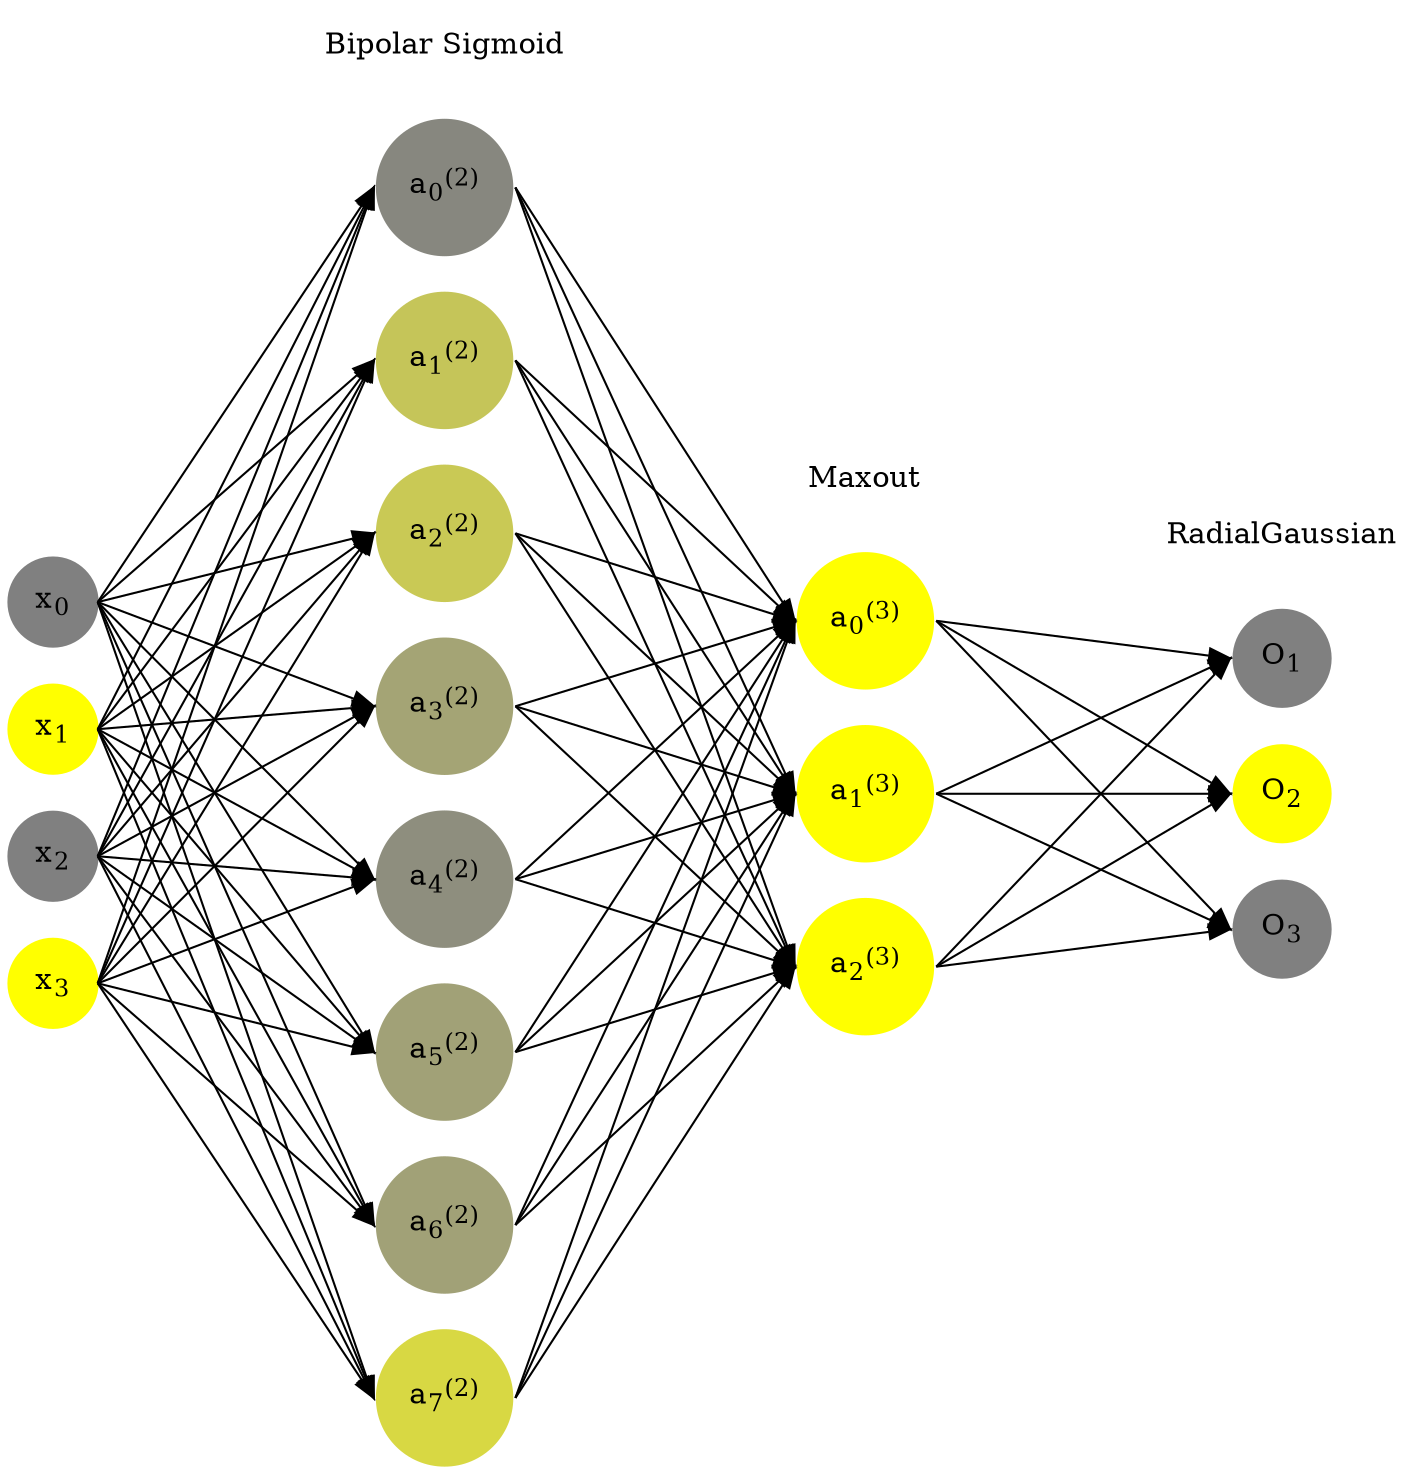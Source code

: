 digraph G {
	rankdir = LR;
	splines=false;
	edge[style=invis];
	ranksep= 1.4;
	{
	node [shape=circle, color="0.1667, 0.0, 0.5", style=filled, fillcolor="0.1667, 0.0, 0.5"];
	x0 [label=<x<sub>0</sub>>];
	}
	{
	node [shape=circle, color="0.1667, 1.0, 1.0", style=filled, fillcolor="0.1667, 1.0, 1.0"];
	x1 [label=<x<sub>1</sub>>];
	}
	{
	node [shape=circle, color="0.1667, 0.0, 0.5", style=filled, fillcolor="0.1667, 0.0, 0.5"];
	x2 [label=<x<sub>2</sub>>];
	}
	{
	node [shape=circle, color="0.1667, 1.0, 1.0", style=filled, fillcolor="0.1667, 1.0, 1.0"];
	x3 [label=<x<sub>3</sub>>];
	}
	{
	node [shape=circle, color="0.1667, 0.055033, 0.527516", style=filled, fillcolor="0.1667, 0.055033, 0.527516"];
	a02 [label=<a<sub>0</sub><sup>(2)</sup>>];
	}
	{
	node [shape=circle, color="0.1667, 0.545105, 0.772553", style=filled, fillcolor="0.1667, 0.545105, 0.772553"];
	a12 [label=<a<sub>1</sub><sup>(2)</sup>>];
	}
	{
	node [shape=circle, color="0.1667, 0.573583, 0.786792", style=filled, fillcolor="0.1667, 0.573583, 0.786792"];
	a22 [label=<a<sub>2</sub><sup>(2)</sup>>];
	}
	{
	node [shape=circle, color="0.1667, 0.285239, 0.642619", style=filled, fillcolor="0.1667, 0.285239, 0.642619"];
	a32 [label=<a<sub>3</sub><sup>(2)</sup>>];
	}
	{
	node [shape=circle, color="0.1667, 0.113951, 0.556975", style=filled, fillcolor="0.1667, 0.113951, 0.556975"];
	a42 [label=<a<sub>4</sub><sup>(2)</sup>>];
	}
	{
	node [shape=circle, color="0.1667, 0.262950, 0.631475", style=filled, fillcolor="0.1667, 0.262950, 0.631475"];
	a52 [label=<a<sub>5</sub><sup>(2)</sup>>];
	}
	{
	node [shape=circle, color="0.1667, 0.261537, 0.630768", style=filled, fillcolor="0.1667, 0.261537, 0.630768"];
	a62 [label=<a<sub>6</sub><sup>(2)</sup>>];
	}
	{
	node [shape=circle, color="0.1667, 0.688404, 0.844202", style=filled, fillcolor="0.1667, 0.688404, 0.844202"];
	a72 [label=<a<sub>7</sub><sup>(2)</sup>>];
	}
	{
	node [shape=circle, color="0.1667, 1.486115, 1.243058", style=filled, fillcolor="0.1667, 1.486115, 1.243058"];
	a03 [label=<a<sub>0</sub><sup>(3)</sup>>];
	}
	{
	node [shape=circle, color="0.1667, 1.486115, 1.243058", style=filled, fillcolor="0.1667, 1.486115, 1.243058"];
	a13 [label=<a<sub>1</sub><sup>(3)</sup>>];
	}
	{
	node [shape=circle, color="0.1667, 1.486115, 1.243058", style=filled, fillcolor="0.1667, 1.486115, 1.243058"];
	a23 [label=<a<sub>2</sub><sup>(3)</sup>>];
	}
	{
	node [shape=circle, color="0.1667, 0.0, 0.5", style=filled, fillcolor="0.1667, 0.0, 0.5"];
	O1 [label=<O<sub>1</sub>>];
	}
	{
	node [shape=circle, color="0.1667, 1.0, 1.0", style=filled, fillcolor="0.1667, 1.0, 1.0"];
	O2 [label=<O<sub>2</sub>>];
	}
	{
	node [shape=circle, color="0.1667, 0.0, 0.5", style=filled, fillcolor="0.1667, 0.0, 0.5"];
	O3 [label=<O<sub>3</sub>>];
	}
	{
	rank=same;
	x0->x1->x2->x3;
	}
	{
	rank=same;
	a02->a12->a22->a32->a42->a52->a62->a72;
	}
	{
	rank=same;
	a03->a13->a23;
	}
	{
	rank=same;
	O1->O2->O3;
	}
	l1 [shape=plaintext,label="Bipolar Sigmoid"];
	l1->a02;
	{rank=same; l1;a02};
	l2 [shape=plaintext,label="Maxout"];
	l2->a03;
	{rank=same; l2;a03};
	l3 [shape=plaintext,label="RadialGaussian"];
	l3->O1;
	{rank=same; l3;O1};
edge[style=solid, tailport=e, headport=w];
	{x0;x1;x2;x3} -> {a02;a12;a22;a32;a42;a52;a62;a72};
	{a02;a12;a22;a32;a42;a52;a62;a72} -> {a03;a13;a23};
	{a03;a13;a23} -> {O1,O2,O3};
}